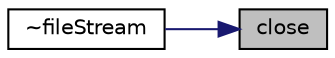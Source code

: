 digraph "close"
{
 // LATEX_PDF_SIZE
  edge [fontname="Helvetica",fontsize="10",labelfontname="Helvetica",labelfontsize="10"];
  node [fontname="Helvetica",fontsize="10",shape=record];
  rankdir="RL";
  Node1 [label="close",height=0.2,width=0.4,color="black", fillcolor="grey75", style="filled", fontcolor="black",tooltip="close streams"];
  Node1 -> Node2 [dir="back",color="midnightblue",fontsize="10",style="solid",fontname="Helvetica"];
  Node2 [label="~fileStream",height=0.2,width=0.4,color="black", fillcolor="white", style="filled",URL="$classpFlow_1_1fileStream.html#a5fe998970d1259a6c509c88724a8a599",tooltip="Destructor."];
}
